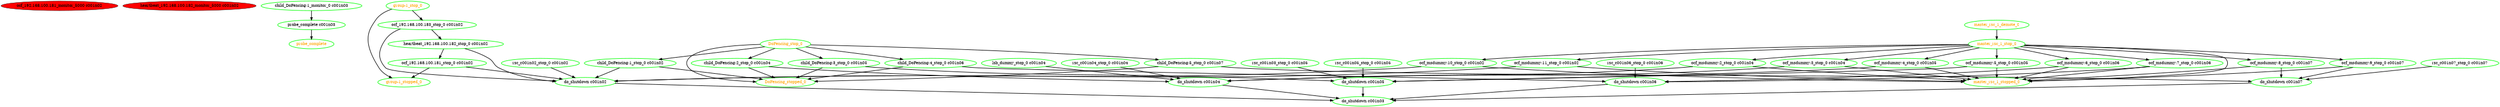 digraph "g" {
	size = "30,30"
"ocf_192.168.100.181_monitor_5000 c001n02" [ font_color=purple style=filled fillcolor=red ]
"heartbeat_192.168.100.182_monitor_5000 c001n02" [ font_color=purple style=filled fillcolor=red ]
"probe_complete" [ style=bold color="green" fontcolor="orange" ]
"probe_complete c001n03" [ style=bold color="green" fontcolor="black" ]
"child_DoFencing:1_monitor_0 c001n03" [ style=bold color="green" fontcolor="black" ]
"ocf_192.168.100.183_stop_0 c001n02" [ style=bold color="green" fontcolor="black" ]
"heartbeat_192.168.100.182_stop_0 c001n02" [ style=bold color="green" fontcolor="black" ]
"ocf_192.168.100.181_stop_0 c001n02" [ style=bold color="green" fontcolor="black" ]
"group-1_stop_0" [ style=bold color="green" fontcolor="orange" ]
"group-1_stopped_0" [ style=bold color="green" fontcolor="orange" ]
"lsb_dummy_stop_0 c001n04" [ style=bold color="green" fontcolor="black" ]
"rsc_c001n03_stop_0 c001n05" [ style=bold color="green" fontcolor="black" ]
"rsc_c001n02_stop_0 c001n02" [ style=bold color="green" fontcolor="black" ]
"rsc_c001n04_stop_0 c001n04" [ style=bold color="green" fontcolor="black" ]
"rsc_c001n05_stop_0 c001n05" [ style=bold color="green" fontcolor="black" ]
"rsc_c001n06_stop_0 c001n06" [ style=bold color="green" fontcolor="black" ]
"rsc_c001n07_stop_0 c001n07" [ style=bold color="green" fontcolor="black" ]
"child_DoFencing:1_stop_0 c001n02" [ style=bold color="green" fontcolor="black" ]
"child_DoFencing:2_stop_0 c001n04" [ style=bold color="green" fontcolor="black" ]
"child_DoFencing:3_stop_0 c001n05" [ style=bold color="green" fontcolor="black" ]
"child_DoFencing:4_stop_0 c001n06" [ style=bold color="green" fontcolor="black" ]
"child_DoFencing:5_stop_0 c001n07" [ style=bold color="green" fontcolor="black" ]
"DoFencing_stop_0" [ style=bold color="green" fontcolor="orange" ]
"DoFencing_stopped_0" [ style=bold color="green" fontcolor="orange" ]
"ocf_msdummy:10_stop_0 c001n02" [ style=bold color="green" fontcolor="black" ]
"ocf_msdummy:11_stop_0 c001n02" [ style=bold color="green" fontcolor="black" ]
"ocf_msdummy:2_stop_0 c001n04" [ style=bold color="green" fontcolor="black" ]
"ocf_msdummy:3_stop_0 c001n04" [ style=bold color="green" fontcolor="black" ]
"ocf_msdummy:4_stop_0 c001n05" [ style=bold color="green" fontcolor="black" ]
"ocf_msdummy:5_stop_0 c001n05" [ style=bold color="green" fontcolor="black" ]
"ocf_msdummy:6_stop_0 c001n06" [ style=bold color="green" fontcolor="black" ]
"ocf_msdummy:7_stop_0 c001n06" [ style=bold color="green" fontcolor="black" ]
"ocf_msdummy:8_stop_0 c001n07" [ style=bold color="green" fontcolor="black" ]
"ocf_msdummy:9_stop_0 c001n07" [ style=bold color="green" fontcolor="black" ]
"master_rsc_1_stop_0" [ style=bold color="green" fontcolor="orange" ]
"master_rsc_1_stopped_0" [ style=bold color="green" fontcolor="orange" ]
"master_rsc_1_demote_0" [ style=bold color="green" fontcolor="orange" ]
"do_shutdown c001n03" [ style=bold color="green" fontcolor="black" ]
"do_shutdown c001n02" [ style=bold color="green" fontcolor="black" ]
"do_shutdown c001n04" [ style=bold color="green" fontcolor="black" ]
"do_shutdown c001n05" [ style=bold color="green" fontcolor="black" ]
"do_shutdown c001n06" [ style=bold color="green" fontcolor="black" ]
"do_shutdown c001n07" [ style=bold color="green" fontcolor="black" ]
"probe_complete c001n03" -> "probe_complete" [ style = bold]
"child_DoFencing:1_monitor_0 c001n03" -> "probe_complete c001n03" [ style = bold]
"group-1_stop_0" -> "ocf_192.168.100.183_stop_0 c001n02" [ style = bold]
"ocf_192.168.100.183_stop_0 c001n02" -> "heartbeat_192.168.100.182_stop_0 c001n02" [ style = bold]
"heartbeat_192.168.100.182_stop_0 c001n02" -> "ocf_192.168.100.181_stop_0 c001n02" [ style = bold]
"ocf_192.168.100.181_stop_0 c001n02" -> "group-1_stopped_0" [ style = bold]
"group-1_stop_0" -> "group-1_stopped_0" [ style = bold]
"DoFencing_stop_0" -> "child_DoFencing:1_stop_0 c001n02" [ style = bold]
"DoFencing_stop_0" -> "child_DoFencing:2_stop_0 c001n04" [ style = bold]
"DoFencing_stop_0" -> "child_DoFencing:3_stop_0 c001n05" [ style = bold]
"DoFencing_stop_0" -> "child_DoFencing:4_stop_0 c001n06" [ style = bold]
"DoFencing_stop_0" -> "child_DoFencing:5_stop_0 c001n07" [ style = bold]
"child_DoFencing:1_stop_0 c001n02" -> "DoFencing_stopped_0" [ style = bold]
"child_DoFencing:2_stop_0 c001n04" -> "DoFencing_stopped_0" [ style = bold]
"child_DoFencing:3_stop_0 c001n05" -> "DoFencing_stopped_0" [ style = bold]
"child_DoFencing:4_stop_0 c001n06" -> "DoFencing_stopped_0" [ style = bold]
"child_DoFencing:5_stop_0 c001n07" -> "DoFencing_stopped_0" [ style = bold]
"DoFencing_stop_0" -> "DoFencing_stopped_0" [ style = bold]
"master_rsc_1_stop_0" -> "ocf_msdummy:10_stop_0 c001n02" [ style = bold]
"master_rsc_1_stop_0" -> "ocf_msdummy:11_stop_0 c001n02" [ style = bold]
"master_rsc_1_stop_0" -> "ocf_msdummy:2_stop_0 c001n04" [ style = bold]
"master_rsc_1_stop_0" -> "ocf_msdummy:3_stop_0 c001n04" [ style = bold]
"master_rsc_1_stop_0" -> "ocf_msdummy:4_stop_0 c001n05" [ style = bold]
"master_rsc_1_stop_0" -> "ocf_msdummy:5_stop_0 c001n05" [ style = bold]
"master_rsc_1_stop_0" -> "ocf_msdummy:6_stop_0 c001n06" [ style = bold]
"master_rsc_1_stop_0" -> "ocf_msdummy:7_stop_0 c001n06" [ style = bold]
"master_rsc_1_stop_0" -> "ocf_msdummy:8_stop_0 c001n07" [ style = bold]
"master_rsc_1_stop_0" -> "ocf_msdummy:9_stop_0 c001n07" [ style = bold]
"master_rsc_1_demote_0" -> "master_rsc_1_stop_0" [ style = bold]
"ocf_msdummy:10_stop_0 c001n02" -> "master_rsc_1_stopped_0" [ style = bold]
"ocf_msdummy:11_stop_0 c001n02" -> "master_rsc_1_stopped_0" [ style = bold]
"ocf_msdummy:2_stop_0 c001n04" -> "master_rsc_1_stopped_0" [ style = bold]
"ocf_msdummy:3_stop_0 c001n04" -> "master_rsc_1_stopped_0" [ style = bold]
"ocf_msdummy:4_stop_0 c001n05" -> "master_rsc_1_stopped_0" [ style = bold]
"ocf_msdummy:5_stop_0 c001n05" -> "master_rsc_1_stopped_0" [ style = bold]
"ocf_msdummy:6_stop_0 c001n06" -> "master_rsc_1_stopped_0" [ style = bold]
"ocf_msdummy:7_stop_0 c001n06" -> "master_rsc_1_stopped_0" [ style = bold]
"ocf_msdummy:8_stop_0 c001n07" -> "master_rsc_1_stopped_0" [ style = bold]
"ocf_msdummy:9_stop_0 c001n07" -> "master_rsc_1_stopped_0" [ style = bold]
"master_rsc_1_stop_0" -> "master_rsc_1_stopped_0" [ style = bold]
"do_shutdown c001n02" -> "do_shutdown c001n03" [ style = bold]
"do_shutdown c001n04" -> "do_shutdown c001n03" [ style = bold]
"do_shutdown c001n05" -> "do_shutdown c001n03" [ style = bold]
"do_shutdown c001n06" -> "do_shutdown c001n03" [ style = bold]
"do_shutdown c001n07" -> "do_shutdown c001n03" [ style = bold]
"ocf_192.168.100.183_stop_0 c001n02" -> "do_shutdown c001n02" [ style = bold]
"heartbeat_192.168.100.182_stop_0 c001n02" -> "do_shutdown c001n02" [ style = bold]
"ocf_192.168.100.181_stop_0 c001n02" -> "do_shutdown c001n02" [ style = bold]
"rsc_c001n02_stop_0 c001n02" -> "do_shutdown c001n02" [ style = bold]
"child_DoFencing:1_stop_0 c001n02" -> "do_shutdown c001n02" [ style = bold]
"ocf_msdummy:10_stop_0 c001n02" -> "do_shutdown c001n02" [ style = bold]
"ocf_msdummy:11_stop_0 c001n02" -> "do_shutdown c001n02" [ style = bold]
"lsb_dummy_stop_0 c001n04" -> "do_shutdown c001n04" [ style = bold]
"rsc_c001n04_stop_0 c001n04" -> "do_shutdown c001n04" [ style = bold]
"child_DoFencing:2_stop_0 c001n04" -> "do_shutdown c001n04" [ style = bold]
"ocf_msdummy:2_stop_0 c001n04" -> "do_shutdown c001n04" [ style = bold]
"ocf_msdummy:3_stop_0 c001n04" -> "do_shutdown c001n04" [ style = bold]
"rsc_c001n03_stop_0 c001n05" -> "do_shutdown c001n05" [ style = bold]
"rsc_c001n05_stop_0 c001n05" -> "do_shutdown c001n05" [ style = bold]
"child_DoFencing:3_stop_0 c001n05" -> "do_shutdown c001n05" [ style = bold]
"ocf_msdummy:4_stop_0 c001n05" -> "do_shutdown c001n05" [ style = bold]
"ocf_msdummy:5_stop_0 c001n05" -> "do_shutdown c001n05" [ style = bold]
"rsc_c001n06_stop_0 c001n06" -> "do_shutdown c001n06" [ style = bold]
"child_DoFencing:4_stop_0 c001n06" -> "do_shutdown c001n06" [ style = bold]
"ocf_msdummy:6_stop_0 c001n06" -> "do_shutdown c001n06" [ style = bold]
"ocf_msdummy:7_stop_0 c001n06" -> "do_shutdown c001n06" [ style = bold]
"rsc_c001n07_stop_0 c001n07" -> "do_shutdown c001n07" [ style = bold]
"child_DoFencing:5_stop_0 c001n07" -> "do_shutdown c001n07" [ style = bold]
"ocf_msdummy:8_stop_0 c001n07" -> "do_shutdown c001n07" [ style = bold]
"ocf_msdummy:9_stop_0 c001n07" -> "do_shutdown c001n07" [ style = bold]
}
